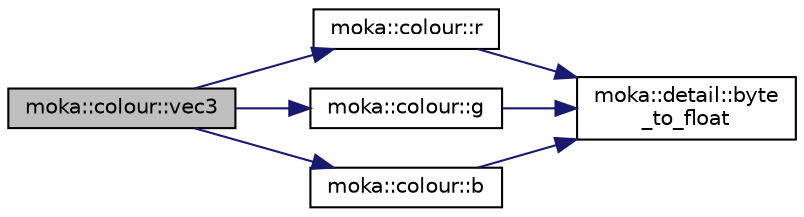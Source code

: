 digraph "moka::colour::vec3"
{
 // LATEX_PDF_SIZE
  edge [fontname="Helvetica",fontsize="10",labelfontname="Helvetica",labelfontsize="10"];
  node [fontname="Helvetica",fontsize="10",shape=record];
  rankdir="LR";
  Node257 [label="moka::colour::vec3",height=0.2,width=0.4,color="black", fillcolor="grey75", style="filled", fontcolor="black",tooltip=" "];
  Node257 -> Node258 [color="midnightblue",fontsize="10",style="solid",fontname="Helvetica"];
  Node258 [label="moka::colour::r",height=0.2,width=0.4,color="black", fillcolor="white", style="filled",URL="$classmoka_1_1colour.html#a2ec71fd89ba133142c84c3a7a0ce35eb",tooltip=" "];
  Node258 -> Node259 [color="midnightblue",fontsize="10",style="solid",fontname="Helvetica"];
  Node259 [label="moka::detail::byte\l_to_float",height=0.2,width=0.4,color="black", fillcolor="white", style="filled",URL="$namespacemoka_1_1detail.html#a1bd78521b2ac8afefe45a70068c60004",tooltip=" "];
  Node257 -> Node260 [color="midnightblue",fontsize="10",style="solid",fontname="Helvetica"];
  Node260 [label="moka::colour::g",height=0.2,width=0.4,color="black", fillcolor="white", style="filled",URL="$classmoka_1_1colour.html#a884fe789032a1e3a1d40c55f5cf852bd",tooltip=" "];
  Node260 -> Node259 [color="midnightblue",fontsize="10",style="solid",fontname="Helvetica"];
  Node257 -> Node261 [color="midnightblue",fontsize="10",style="solid",fontname="Helvetica"];
  Node261 [label="moka::colour::b",height=0.2,width=0.4,color="black", fillcolor="white", style="filled",URL="$classmoka_1_1colour.html#a091a6fe2b9364663da19e7b561739411",tooltip=" "];
  Node261 -> Node259 [color="midnightblue",fontsize="10",style="solid",fontname="Helvetica"];
}
